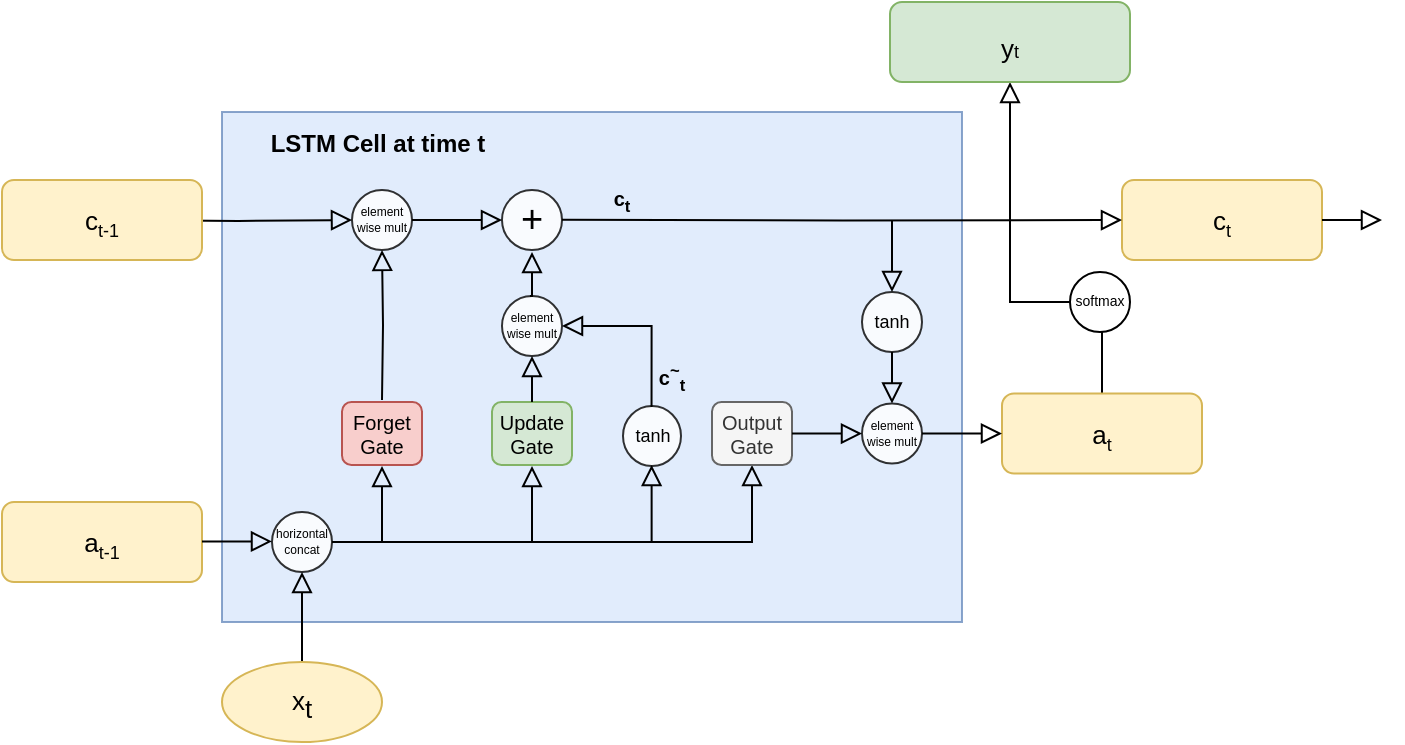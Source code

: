 <mxfile version="14.3.0" type="github">
  <diagram id="C5RBs43oDa-KdzZeNtuy" name="Page-1">
    <mxGraphModel dx="782" dy="469" grid="1" gridSize="10" guides="1" tooltips="1" connect="1" arrows="1" fold="1" page="1" pageScale="1" pageWidth="1200" pageHeight="1600" math="0" shadow="0">
      <root>
        <mxCell id="WIyWlLk6GJQsqaUBKTNV-0" />
        <mxCell id="WIyWlLk6GJQsqaUBKTNV-1" parent="WIyWlLk6GJQsqaUBKTNV-0" />
        <mxCell id="ex4HvLvLIqIpn8oxMdCi-33" value="" style="rounded=0;whiteSpace=wrap;html=1;fillColor=#dae8fc;strokeColor=#6c8ebf;opacity=80;" parent="WIyWlLk6GJQsqaUBKTNV-1" vertex="1">
          <mxGeometry x="200" y="245" width="370" height="255" as="geometry" />
        </mxCell>
        <mxCell id="WIyWlLk6GJQsqaUBKTNV-3" value="&lt;font style=&quot;font-size: 13px&quot;&gt;c&lt;/font&gt;&lt;sub style=&quot;font-size: 9px ; line-height: 0%&quot;&gt;&lt;font style=&quot;font-size: 9px&quot;&gt;t&lt;/font&gt;&lt;br&gt;&lt;/sub&gt;" style="rounded=1;whiteSpace=wrap;html=1;fontSize=12;glass=0;strokeWidth=1;shadow=0;fillColor=#fff2cc;strokeColor=#d6b656;" parent="WIyWlLk6GJQsqaUBKTNV-1" vertex="1">
          <mxGeometry x="650" y="279" width="100" height="40" as="geometry" />
        </mxCell>
        <mxCell id="WIyWlLk6GJQsqaUBKTNV-8" value="" style="rounded=0;html=1;jettySize=auto;orthogonalLoop=1;fontSize=11;endArrow=block;endFill=0;endSize=8;strokeWidth=1;shadow=0;labelBackgroundColor=none;edgeStyle=orthogonalEdgeStyle;exitX=0.5;exitY=0;exitDx=0;exitDy=0;" parent="WIyWlLk6GJQsqaUBKTNV-1" source="ex4HvLvLIqIpn8oxMdCi-1" target="B-08WSCpwrqyUX_3N54v-30" edge="1">
          <mxGeometry x="0.333" y="20" relative="1" as="geometry">
            <mxPoint as="offset" />
            <mxPoint x="240" y="409.03" as="sourcePoint" />
            <mxPoint x="240" y="480" as="targetPoint" />
            <Array as="points" />
          </mxGeometry>
        </mxCell>
        <mxCell id="ex4HvLvLIqIpn8oxMdCi-0" value="" style="rounded=0;html=1;jettySize=auto;orthogonalLoop=1;fontSize=11;endArrow=block;endFill=0;endSize=8;strokeWidth=1;shadow=0;labelBackgroundColor=none;edgeStyle=orthogonalEdgeStyle;exitX=1;exitY=0.5;exitDx=0;exitDy=0;entryX=0;entryY=0.5;entryDx=0;entryDy=0;" parent="WIyWlLk6GJQsqaUBKTNV-1" source="B-08WSCpwrqyUX_3N54v-11" target="B-08WSCpwrqyUX_3N54v-19" edge="1">
          <mxGeometry x="0.333" y="20" relative="1" as="geometry">
            <mxPoint as="offset" />
            <mxPoint x="385" y="299.0" as="sourcePoint" />
            <mxPoint x="500" y="299" as="targetPoint" />
            <Array as="points" />
          </mxGeometry>
        </mxCell>
        <mxCell id="ex4HvLvLIqIpn8oxMdCi-1" value="&lt;font style=&quot;line-height: 0%&quot;&gt;&lt;span style=&quot;font-size: 13px&quot;&gt;x&lt;/span&gt;&lt;sub&gt;&lt;span style=&quot;font-size: 13px&quot;&gt;t&lt;/span&gt;&lt;br&gt;&lt;/sub&gt;&lt;/font&gt;" style="ellipse;whiteSpace=wrap;html=1;fillColor=#fff2cc;strokeColor=#d6b656;" parent="WIyWlLk6GJQsqaUBKTNV-1" vertex="1">
          <mxGeometry x="200" y="520" width="80" height="40" as="geometry" />
        </mxCell>
        <mxCell id="ex4HvLvLIqIpn8oxMdCi-2" value="" style="rounded=0;html=1;jettySize=auto;orthogonalLoop=1;fontSize=11;endArrow=block;endFill=0;endSize=8;strokeWidth=1;shadow=0;labelBackgroundColor=none;edgeStyle=orthogonalEdgeStyle;exitX=0.5;exitY=0;exitDx=0;exitDy=0;entryX=0.5;entryY=1;entryDx=0;entryDy=0;" parent="WIyWlLk6GJQsqaUBKTNV-1" source="B-08WSCpwrqyUX_3N54v-32" target="ex4HvLvLIqIpn8oxMdCi-3" edge="1">
          <mxGeometry x="0.333" y="20" relative="1" as="geometry">
            <mxPoint as="offset" />
            <mxPoint x="343.0" y="232" as="sourcePoint" />
            <mxPoint x="650" y="260" as="targetPoint" />
            <Array as="points">
              <mxPoint x="640" y="340" />
              <mxPoint x="594" y="340" />
            </Array>
          </mxGeometry>
        </mxCell>
        <mxCell id="ex4HvLvLIqIpn8oxMdCi-3" value="&lt;sub style=&quot;line-height: 0%&quot;&gt;&lt;font style=&quot;font-size: 13px&quot;&gt;y&lt;/font&gt;&lt;font style=&quot;font-size: 9px&quot;&gt;t&lt;/font&gt;&lt;br&gt;&lt;/sub&gt;" style="rounded=1;whiteSpace=wrap;html=1;fontSize=12;glass=0;strokeWidth=1;shadow=0;fillColor=#d5e8d4;strokeColor=#82b366;" parent="WIyWlLk6GJQsqaUBKTNV-1" vertex="1">
          <mxGeometry x="534" y="190" width="120" height="40" as="geometry" />
        </mxCell>
        <mxCell id="ex4HvLvLIqIpn8oxMdCi-34" value="&lt;font style=&quot;font-size: 13px&quot;&gt;a&lt;/font&gt;&lt;sub style=&quot;font-size: 9px ; line-height: 0%&quot;&gt;&lt;font style=&quot;font-size: 9px&quot;&gt;t-1&lt;/font&gt;&lt;br&gt;&lt;/sub&gt;" style="rounded=1;whiteSpace=wrap;html=1;fontSize=12;glass=0;strokeWidth=1;shadow=0;fillColor=#fff2cc;strokeColor=#d6b656;" parent="WIyWlLk6GJQsqaUBKTNV-1" vertex="1">
          <mxGeometry x="90" y="440" width="100" height="40" as="geometry" />
        </mxCell>
        <mxCell id="ex4HvLvLIqIpn8oxMdCi-35" value="" style="edgeStyle=orthogonalEdgeStyle;rounded=0;html=1;jettySize=auto;orthogonalLoop=1;fontSize=11;endArrow=block;endFill=0;endSize=8;strokeWidth=1;shadow=0;labelBackgroundColor=none;exitX=1;exitY=0.5;exitDx=0;exitDy=0;entryX=0;entryY=0.5;entryDx=0;entryDy=0;" parent="WIyWlLk6GJQsqaUBKTNV-1" target="B-08WSCpwrqyUX_3N54v-11" edge="1">
          <mxGeometry y="10" relative="1" as="geometry">
            <mxPoint as="offset" />
            <mxPoint x="150" y="299" as="sourcePoint" />
            <mxPoint x="270" y="299" as="targetPoint" />
            <Array as="points" />
          </mxGeometry>
        </mxCell>
        <mxCell id="ex4HvLvLIqIpn8oxMdCi-37" value="LSTM Cell at time t" style="text;html=1;strokeColor=none;fillColor=none;align=center;verticalAlign=middle;whiteSpace=wrap;rounded=0;opacity=80;fontStyle=1" parent="WIyWlLk6GJQsqaUBKTNV-1" vertex="1">
          <mxGeometry x="218" y="251" width="120" height="20" as="geometry" />
        </mxCell>
        <mxCell id="ex4HvLvLIqIpn8oxMdCi-40" value="" style="rounded=0;html=1;jettySize=auto;orthogonalLoop=1;fontSize=11;endArrow=block;endFill=0;endSize=8;strokeWidth=1;shadow=0;labelBackgroundColor=none;edgeStyle=orthogonalEdgeStyle;exitX=1;exitY=0.5;exitDx=0;exitDy=0;" parent="WIyWlLk6GJQsqaUBKTNV-1" edge="1" source="WIyWlLk6GJQsqaUBKTNV-3">
          <mxGeometry x="0.333" y="20" relative="1" as="geometry">
            <mxPoint as="offset" />
            <mxPoint x="710.0" y="298.5" as="sourcePoint" />
            <mxPoint x="780" y="299" as="targetPoint" />
            <Array as="points" />
          </mxGeometry>
        </mxCell>
        <mxCell id="B-08WSCpwrqyUX_3N54v-0" value="&lt;font style=&quot;font-size: 13px&quot;&gt;c&lt;/font&gt;&lt;sub style=&quot;font-size: 9px ; line-height: 0%&quot;&gt;&lt;font style=&quot;font-size: 9px&quot;&gt;t-1&lt;/font&gt;&lt;br&gt;&lt;/sub&gt;" style="rounded=1;whiteSpace=wrap;html=1;fontSize=12;glass=0;strokeWidth=1;shadow=0;fillColor=#fff2cc;strokeColor=#d6b656;" vertex="1" parent="WIyWlLk6GJQsqaUBKTNV-1">
          <mxGeometry x="90" y="279" width="100" height="40" as="geometry" />
        </mxCell>
        <mxCell id="B-08WSCpwrqyUX_3N54v-1" value="" style="edgeStyle=orthogonalEdgeStyle;rounded=0;html=1;jettySize=auto;orthogonalLoop=1;fontSize=11;endArrow=block;endFill=0;endSize=8;strokeWidth=1;shadow=0;labelBackgroundColor=none;entryX=0.5;entryY=1;entryDx=0;entryDy=0;exitX=1;exitY=0.5;exitDx=0;exitDy=0;" edge="1" parent="WIyWlLk6GJQsqaUBKTNV-1" source="B-08WSCpwrqyUX_3N54v-30" target="B-08WSCpwrqyUX_3N54v-27">
          <mxGeometry y="10" relative="1" as="geometry">
            <mxPoint as="offset" />
            <mxPoint x="260" y="460" as="sourcePoint" />
            <mxPoint x="600" y="460" as="targetPoint" />
            <Array as="points" />
          </mxGeometry>
        </mxCell>
        <mxCell id="B-08WSCpwrqyUX_3N54v-2" value="" style="rounded=0;html=1;jettySize=auto;orthogonalLoop=1;fontSize=11;endArrow=block;endFill=0;endSize=8;strokeWidth=1;shadow=0;labelBackgroundColor=none;edgeStyle=orthogonalEdgeStyle;exitX=0.5;exitY=0;exitDx=0;exitDy=0;" edge="1" parent="WIyWlLk6GJQsqaUBKTNV-1">
          <mxGeometry x="0.333" y="20" relative="1" as="geometry">
            <mxPoint as="offset" />
            <mxPoint x="280" y="460" as="sourcePoint" />
            <mxPoint x="280" y="422" as="targetPoint" />
            <Array as="points">
              <mxPoint x="280" y="422" />
            </Array>
          </mxGeometry>
        </mxCell>
        <mxCell id="B-08WSCpwrqyUX_3N54v-3" value="Forget Gate" style="rounded=1;whiteSpace=wrap;html=1;fillColor=#f8cecc;strokeColor=#b85450;fontSize=10;" vertex="1" parent="WIyWlLk6GJQsqaUBKTNV-1">
          <mxGeometry x="260" y="390" width="40" height="31.5" as="geometry" />
        </mxCell>
        <mxCell id="B-08WSCpwrqyUX_3N54v-5" value="" style="rounded=0;html=1;jettySize=auto;orthogonalLoop=1;fontSize=11;endArrow=block;endFill=0;endSize=8;strokeWidth=1;shadow=0;labelBackgroundColor=none;edgeStyle=orthogonalEdgeStyle;exitX=0.5;exitY=0;exitDx=0;exitDy=0;" edge="1" parent="WIyWlLk6GJQsqaUBKTNV-1">
          <mxGeometry x="0.333" y="20" relative="1" as="geometry">
            <mxPoint as="offset" />
            <mxPoint x="355" y="460" as="sourcePoint" />
            <mxPoint x="355" y="422" as="targetPoint" />
            <Array as="points">
              <mxPoint x="355" y="422" />
            </Array>
          </mxGeometry>
        </mxCell>
        <mxCell id="B-08WSCpwrqyUX_3N54v-6" value="Update&lt;br style=&quot;font-size: 10px;&quot;&gt;Gate" style="rounded=1;whiteSpace=wrap;html=1;fillColor=#d5e8d4;strokeColor=#82b366;fontSize=10;" vertex="1" parent="WIyWlLk6GJQsqaUBKTNV-1">
          <mxGeometry x="335" y="390" width="40" height="31.5" as="geometry" />
        </mxCell>
        <mxCell id="B-08WSCpwrqyUX_3N54v-10" value="" style="rounded=0;html=1;jettySize=auto;orthogonalLoop=1;fontSize=11;endArrow=block;endFill=0;endSize=8;strokeWidth=1;shadow=0;labelBackgroundColor=none;edgeStyle=orthogonalEdgeStyle;entryX=0.5;entryY=1;entryDx=0;entryDy=0;" edge="1" parent="WIyWlLk6GJQsqaUBKTNV-1" target="B-08WSCpwrqyUX_3N54v-11">
          <mxGeometry x="0.333" y="20" relative="1" as="geometry">
            <mxPoint as="offset" />
            <mxPoint x="280" y="389" as="sourcePoint" />
            <mxPoint x="279.8" y="361" as="targetPoint" />
            <Array as="points" />
          </mxGeometry>
        </mxCell>
        <mxCell id="B-08WSCpwrqyUX_3N54v-11" value="element wise mult" style="ellipse;whiteSpace=wrap;html=1;aspect=fixed;opacity=80;fontSize=6;" vertex="1" parent="WIyWlLk6GJQsqaUBKTNV-1">
          <mxGeometry x="265" y="284" width="30" height="30" as="geometry" />
        </mxCell>
        <mxCell id="B-08WSCpwrqyUX_3N54v-12" value="tanh" style="ellipse;whiteSpace=wrap;html=1;aspect=fixed;opacity=80;fontSize=9;direction=south;" vertex="1" parent="WIyWlLk6GJQsqaUBKTNV-1">
          <mxGeometry x="400.5" y="392" width="29" height="30" as="geometry" />
        </mxCell>
        <mxCell id="B-08WSCpwrqyUX_3N54v-13" value="" style="rounded=0;html=1;jettySize=auto;orthogonalLoop=1;fontSize=11;endArrow=block;endFill=0;endSize=8;strokeWidth=1;shadow=0;labelBackgroundColor=none;edgeStyle=orthogonalEdgeStyle;exitX=0.5;exitY=0;exitDx=0;exitDy=0;" edge="1" parent="WIyWlLk6GJQsqaUBKTNV-1">
          <mxGeometry x="0.333" y="20" relative="1" as="geometry">
            <mxPoint as="offset" />
            <mxPoint x="414.83" y="459.5" as="sourcePoint" />
            <mxPoint x="414.83" y="421.5" as="targetPoint" />
            <Array as="points">
              <mxPoint x="414.83" y="421.5" />
            </Array>
          </mxGeometry>
        </mxCell>
        <mxCell id="B-08WSCpwrqyUX_3N54v-14" value="" style="rounded=0;html=1;jettySize=auto;orthogonalLoop=1;fontSize=11;endArrow=block;endFill=0;endSize=8;strokeWidth=1;shadow=0;labelBackgroundColor=none;edgeStyle=orthogonalEdgeStyle;exitX=0.5;exitY=0;exitDx=0;exitDy=0;entryX=1;entryY=0.5;entryDx=0;entryDy=0;" edge="1" parent="WIyWlLk6GJQsqaUBKTNV-1" target="B-08WSCpwrqyUX_3N54v-16">
          <mxGeometry x="0.333" y="20" relative="1" as="geometry">
            <mxPoint as="offset" />
            <mxPoint x="414.77" y="392.5" as="sourcePoint" />
            <mxPoint x="414.77" y="354.5" as="targetPoint" />
            <Array as="points">
              <mxPoint x="415" y="352" />
            </Array>
          </mxGeometry>
        </mxCell>
        <mxCell id="B-08WSCpwrqyUX_3N54v-15" value="c&lt;sup&gt;~&lt;/sup&gt;&lt;sub&gt;t&lt;/sub&gt;" style="text;html=1;strokeColor=none;fillColor=none;align=center;verticalAlign=middle;whiteSpace=wrap;rounded=0;fontSize=10;fontStyle=1" vertex="1" parent="WIyWlLk6GJQsqaUBKTNV-1">
          <mxGeometry x="405" y="367" width="40" height="20" as="geometry" />
        </mxCell>
        <mxCell id="B-08WSCpwrqyUX_3N54v-16" value="element wise mult" style="ellipse;whiteSpace=wrap;html=1;aspect=fixed;opacity=80;fontSize=6;" vertex="1" parent="WIyWlLk6GJQsqaUBKTNV-1">
          <mxGeometry x="340" y="337" width="30" height="30" as="geometry" />
        </mxCell>
        <mxCell id="B-08WSCpwrqyUX_3N54v-17" value="" style="rounded=0;html=1;jettySize=auto;orthogonalLoop=1;fontSize=11;endArrow=block;endFill=0;endSize=8;strokeWidth=1;shadow=0;labelBackgroundColor=none;edgeStyle=orthogonalEdgeStyle;entryX=0.5;entryY=1;entryDx=0;entryDy=0;" edge="1" parent="WIyWlLk6GJQsqaUBKTNV-1" target="B-08WSCpwrqyUX_3N54v-16">
          <mxGeometry x="0.333" y="20" relative="1" as="geometry">
            <mxPoint as="offset" />
            <mxPoint x="355" y="390" as="sourcePoint" />
            <mxPoint x="365" y="432" as="targetPoint" />
            <Array as="points">
              <mxPoint x="355" y="390" />
            </Array>
          </mxGeometry>
        </mxCell>
        <mxCell id="B-08WSCpwrqyUX_3N54v-18" value="" style="rounded=0;html=1;jettySize=auto;orthogonalLoop=1;fontSize=11;endArrow=block;endFill=0;endSize=8;strokeWidth=1;shadow=0;labelBackgroundColor=none;edgeStyle=orthogonalEdgeStyle;exitX=0.5;exitY=0;exitDx=0;exitDy=0;" edge="1" parent="WIyWlLk6GJQsqaUBKTNV-1">
          <mxGeometry x="0.333" y="20" relative="1" as="geometry">
            <mxPoint as="offset" />
            <mxPoint x="354" y="337" as="sourcePoint" />
            <mxPoint x="355" y="315" as="targetPoint" />
            <Array as="points" />
          </mxGeometry>
        </mxCell>
        <mxCell id="B-08WSCpwrqyUX_3N54v-19" value="+" style="ellipse;whiteSpace=wrap;html=1;aspect=fixed;opacity=80;fontSize=19;" vertex="1" parent="WIyWlLk6GJQsqaUBKTNV-1">
          <mxGeometry x="340" y="284" width="30" height="30" as="geometry" />
        </mxCell>
        <mxCell id="B-08WSCpwrqyUX_3N54v-20" value="" style="rounded=0;html=1;jettySize=auto;orthogonalLoop=1;fontSize=11;endArrow=block;endFill=0;endSize=8;strokeWidth=1;shadow=0;labelBackgroundColor=none;edgeStyle=orthogonalEdgeStyle;exitX=1;exitY=0.5;exitDx=0;exitDy=0;entryX=0;entryY=0.5;entryDx=0;entryDy=0;" edge="1" parent="WIyWlLk6GJQsqaUBKTNV-1" target="WIyWlLk6GJQsqaUBKTNV-3">
          <mxGeometry x="0.333" y="20" relative="1" as="geometry">
            <mxPoint as="offset" />
            <mxPoint x="370" y="298.83" as="sourcePoint" />
            <mxPoint x="415" y="298.83" as="targetPoint" />
            <Array as="points" />
          </mxGeometry>
        </mxCell>
        <mxCell id="B-08WSCpwrqyUX_3N54v-21" value="c&lt;sub&gt;t&lt;/sub&gt;" style="text;html=1;strokeColor=none;fillColor=none;align=center;verticalAlign=middle;whiteSpace=wrap;rounded=0;fontSize=10;fontStyle=1" vertex="1" parent="WIyWlLk6GJQsqaUBKTNV-1">
          <mxGeometry x="380" y="279" width="40" height="20" as="geometry" />
        </mxCell>
        <mxCell id="B-08WSCpwrqyUX_3N54v-22" value="" style="rounded=0;html=1;jettySize=auto;orthogonalLoop=1;fontSize=11;endArrow=block;endFill=0;endSize=8;strokeWidth=1;shadow=0;labelBackgroundColor=none;edgeStyle=orthogonalEdgeStyle;entryX=0;entryY=0.5;entryDx=0;entryDy=0;" edge="1" parent="WIyWlLk6GJQsqaUBKTNV-1" target="B-08WSCpwrqyUX_3N54v-23">
          <mxGeometry x="0.333" y="20" relative="1" as="geometry">
            <mxPoint as="offset" />
            <mxPoint x="535" y="299" as="sourcePoint" />
            <mxPoint x="535" y="329" as="targetPoint" />
            <Array as="points" />
          </mxGeometry>
        </mxCell>
        <mxCell id="B-08WSCpwrqyUX_3N54v-23" value="tanh" style="ellipse;whiteSpace=wrap;html=1;aspect=fixed;opacity=80;fontSize=9;direction=south;" vertex="1" parent="WIyWlLk6GJQsqaUBKTNV-1">
          <mxGeometry x="520" y="335" width="30" height="30" as="geometry" />
        </mxCell>
        <mxCell id="B-08WSCpwrqyUX_3N54v-24" value="element wise mult" style="ellipse;whiteSpace=wrap;html=1;aspect=fixed;opacity=80;fontSize=6;" vertex="1" parent="WIyWlLk6GJQsqaUBKTNV-1">
          <mxGeometry x="520" y="390.75" width="30" height="30" as="geometry" />
        </mxCell>
        <mxCell id="B-08WSCpwrqyUX_3N54v-25" value="" style="rounded=0;html=1;jettySize=auto;orthogonalLoop=1;fontSize=11;endArrow=block;endFill=0;endSize=8;strokeWidth=1;shadow=0;labelBackgroundColor=none;edgeStyle=orthogonalEdgeStyle;entryX=0.5;entryY=0;entryDx=0;entryDy=0;exitX=1;exitY=0.5;exitDx=0;exitDy=0;" edge="1" parent="WIyWlLk6GJQsqaUBKTNV-1" source="B-08WSCpwrqyUX_3N54v-23" target="B-08WSCpwrqyUX_3N54v-24">
          <mxGeometry x="0.333" y="20" relative="1" as="geometry">
            <mxPoint as="offset" />
            <mxPoint x="545" y="309" as="sourcePoint" />
            <mxPoint x="545" y="349" as="targetPoint" />
            <Array as="points">
              <mxPoint x="535" y="379" />
              <mxPoint x="535" y="379" />
            </Array>
          </mxGeometry>
        </mxCell>
        <mxCell id="B-08WSCpwrqyUX_3N54v-27" value="Output&lt;br style=&quot;font-size: 10px&quot;&gt;Gate" style="rounded=1;whiteSpace=wrap;html=1;fillColor=#f5f5f5;strokeColor=#666666;fontSize=10;fontColor=#333333;" vertex="1" parent="WIyWlLk6GJQsqaUBKTNV-1">
          <mxGeometry x="445" y="390" width="40" height="31.5" as="geometry" />
        </mxCell>
        <mxCell id="B-08WSCpwrqyUX_3N54v-28" value="" style="rounded=0;html=1;jettySize=auto;orthogonalLoop=1;fontSize=11;endArrow=block;endFill=0;endSize=8;strokeWidth=1;shadow=0;labelBackgroundColor=none;edgeStyle=orthogonalEdgeStyle;entryX=0;entryY=0.5;entryDx=0;entryDy=0;exitX=1;exitY=0.5;exitDx=0;exitDy=0;" edge="1" parent="WIyWlLk6GJQsqaUBKTNV-1" source="B-08WSCpwrqyUX_3N54v-27" target="B-08WSCpwrqyUX_3N54v-24">
          <mxGeometry x="0.333" y="20" relative="1" as="geometry">
            <mxPoint as="offset" />
            <mxPoint x="545" y="375" as="sourcePoint" />
            <mxPoint x="545" y="404" as="targetPoint" />
            <Array as="points">
              <mxPoint x="520" y="406" />
            </Array>
          </mxGeometry>
        </mxCell>
        <mxCell id="B-08WSCpwrqyUX_3N54v-29" value="" style="edgeStyle=orthogonalEdgeStyle;rounded=0;html=1;jettySize=auto;orthogonalLoop=1;fontSize=11;endArrow=block;endFill=0;endSize=8;strokeWidth=1;shadow=0;labelBackgroundColor=none;exitX=1;exitY=0.5;exitDx=0;exitDy=0;entryX=0;entryY=0.5;entryDx=0;entryDy=0;" edge="1" parent="WIyWlLk6GJQsqaUBKTNV-1" target="B-08WSCpwrqyUX_3N54v-30">
          <mxGeometry y="10" relative="1" as="geometry">
            <mxPoint as="offset" />
            <mxPoint x="190" y="459.71" as="sourcePoint" />
            <mxPoint x="230" y="460" as="targetPoint" />
            <Array as="points" />
          </mxGeometry>
        </mxCell>
        <mxCell id="B-08WSCpwrqyUX_3N54v-30" value="horizontal concat" style="ellipse;whiteSpace=wrap;html=1;aspect=fixed;opacity=80;fontSize=6;" vertex="1" parent="WIyWlLk6GJQsqaUBKTNV-1">
          <mxGeometry x="225" y="445" width="30" height="30" as="geometry" />
        </mxCell>
        <mxCell id="B-08WSCpwrqyUX_3N54v-32" value="&lt;font style=&quot;font-size: 13px&quot;&gt;a&lt;/font&gt;&lt;sub style=&quot;font-size: 9px ; line-height: 0%&quot;&gt;&lt;font style=&quot;font-size: 9px&quot;&gt;t&lt;/font&gt;&lt;br&gt;&lt;/sub&gt;" style="rounded=1;whiteSpace=wrap;html=1;fontSize=12;glass=0;strokeWidth=1;shadow=0;fillColor=#fff2cc;strokeColor=#d6b656;" vertex="1" parent="WIyWlLk6GJQsqaUBKTNV-1">
          <mxGeometry x="590" y="385.75" width="100" height="40" as="geometry" />
        </mxCell>
        <mxCell id="B-08WSCpwrqyUX_3N54v-33" value="" style="rounded=0;html=1;jettySize=auto;orthogonalLoop=1;fontSize=11;endArrow=block;endFill=0;endSize=8;strokeWidth=1;shadow=0;labelBackgroundColor=none;edgeStyle=orthogonalEdgeStyle;entryX=0;entryY=0.5;entryDx=0;entryDy=0;exitX=1;exitY=0.5;exitDx=0;exitDy=0;" edge="1" parent="WIyWlLk6GJQsqaUBKTNV-1" source="B-08WSCpwrqyUX_3N54v-24" target="B-08WSCpwrqyUX_3N54v-32">
          <mxGeometry x="0.333" y="20" relative="1" as="geometry">
            <mxPoint as="offset" />
            <mxPoint x="545" y="309" as="sourcePoint" />
            <mxPoint x="545" y="345" as="targetPoint" />
            <Array as="points" />
          </mxGeometry>
        </mxCell>
        <mxCell id="B-08WSCpwrqyUX_3N54v-34" value="&lt;font style=&quot;font-size: 7px;&quot;&gt;softmax&lt;/font&gt;" style="ellipse;whiteSpace=wrap;html=1;aspect=fixed;fontSize=7;" vertex="1" parent="WIyWlLk6GJQsqaUBKTNV-1">
          <mxGeometry x="624" y="325" width="30" height="30" as="geometry" />
        </mxCell>
      </root>
    </mxGraphModel>
  </diagram>
</mxfile>

